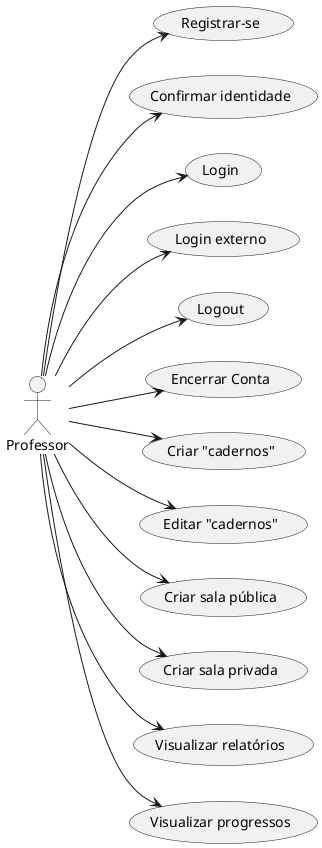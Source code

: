 @startuml Logged User Actions 0
scale 1
left to right direction
:Professor: as User
User --> (Registrar-se)
User --> (Confirmar identidade)
User --> (Login)
User --> (Login externo)
User --> (Logout)
User --> (Encerrar Conta)
User --> (Criar "cadernos")
User --> (Editar "cadernos")
User --> (Criar sala pública)
User --> (Criar sala privada)
User --> (Visualizar relatórios)
User --> (Visualizar progressos)
@enduml
